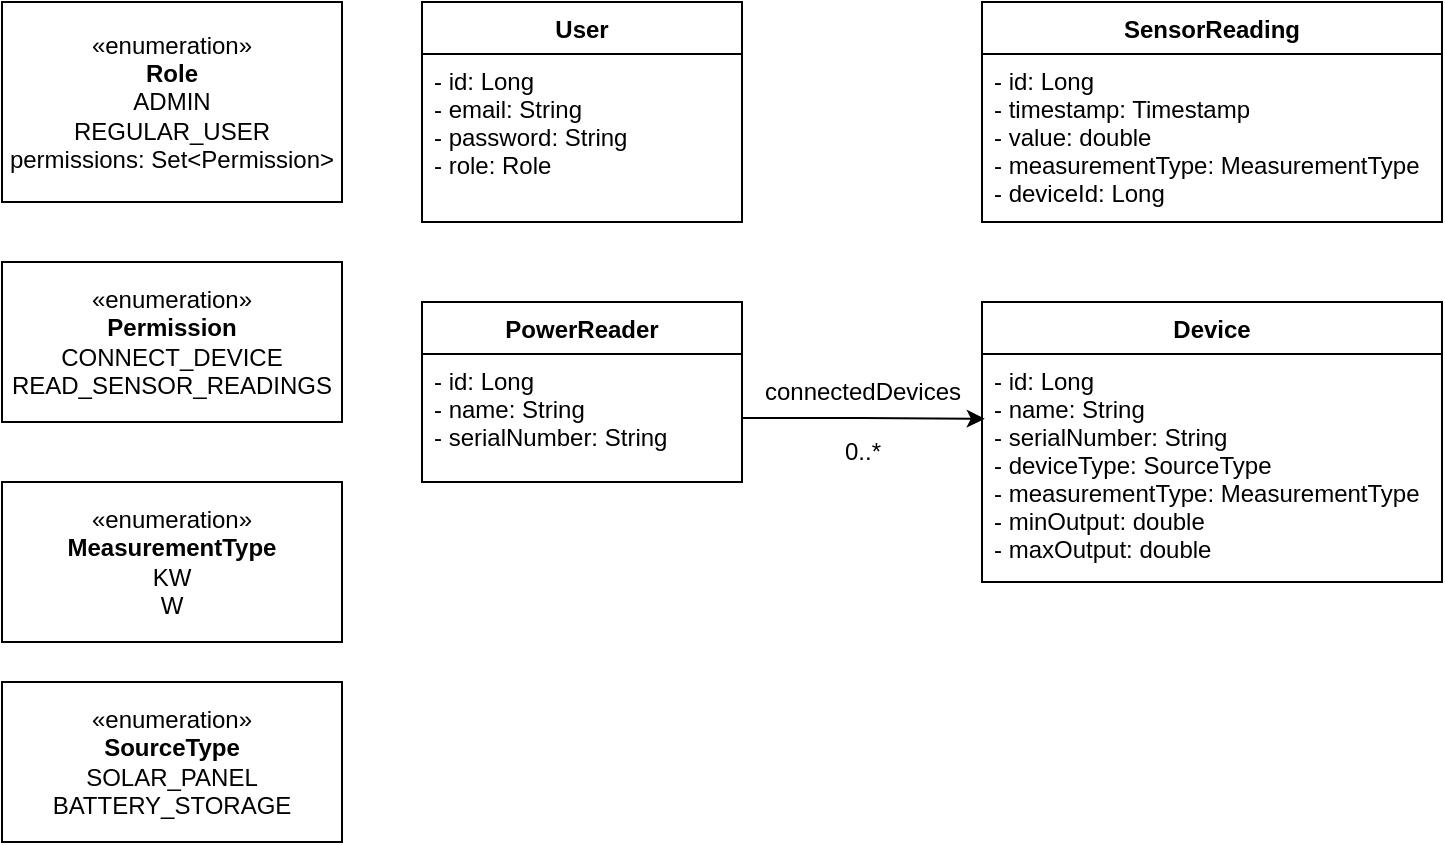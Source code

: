 <mxfile version="22.0.8" type="device">
  <diagram id="C5RBs43oDa-KdzZeNtuy" name="Page-1">
    <mxGraphModel dx="746" dy="502" grid="0" gridSize="10" guides="1" tooltips="1" connect="1" arrows="1" fold="1" page="1" pageScale="1" pageWidth="827" pageHeight="1169" math="0" shadow="0">
      <root>
        <mxCell id="WIyWlLk6GJQsqaUBKTNV-0" />
        <mxCell id="WIyWlLk6GJQsqaUBKTNV-1" parent="WIyWlLk6GJQsqaUBKTNV-0" />
        <mxCell id="zkfFHV4jXpPFQw0GAbJ--6" value="User" style="swimlane;fontStyle=1;align=center;verticalAlign=top;childLayout=stackLayout;horizontal=1;startSize=26;horizontalStack=0;resizeParent=1;resizeLast=0;collapsible=1;marginBottom=0;rounded=0;shadow=0;strokeWidth=1;" parent="WIyWlLk6GJQsqaUBKTNV-1" vertex="1">
          <mxGeometry x="240" y="120" width="160" height="110" as="geometry">
            <mxRectangle x="130" y="380" width="160" height="26" as="alternateBounds" />
          </mxGeometry>
        </mxCell>
        <mxCell id="zkfFHV4jXpPFQw0GAbJ--7" value="- id: Long&#xa;- email: String&#xa;- password: String&#xa;- role: Role" style="text;align=left;verticalAlign=top;spacingLeft=4;spacingRight=4;overflow=hidden;rotatable=0;points=[[0,0.5],[1,0.5]];portConstraint=eastwest;" parent="zkfFHV4jXpPFQw0GAbJ--6" vertex="1">
          <mxGeometry y="26" width="160" height="64" as="geometry" />
        </mxCell>
        <mxCell id="v5x3tMt7XIVfssKCGF96-1" value="«enumeration»&lt;br&gt;&lt;b&gt;Role&lt;/b&gt;&lt;br&gt;ADMIN&lt;br&gt;REGULAR_USER&lt;br&gt;permissions: Set&amp;lt;Permission&amp;gt;" style="html=1;whiteSpace=wrap;" parent="WIyWlLk6GJQsqaUBKTNV-1" vertex="1">
          <mxGeometry x="30" y="120" width="170" height="100" as="geometry" />
        </mxCell>
        <mxCell id="v5x3tMt7XIVfssKCGF96-2" value="«enumeration»&lt;br&gt;&lt;b&gt;Permission&lt;/b&gt;&lt;br&gt;CONNECT_DEVICE&lt;br&gt;READ_SENSOR_READINGS&lt;br&gt;" style="html=1;whiteSpace=wrap;" parent="WIyWlLk6GJQsqaUBKTNV-1" vertex="1">
          <mxGeometry x="30" y="250" width="170" height="80" as="geometry" />
        </mxCell>
        <mxCell id="v5x3tMt7XIVfssKCGF96-3" value="SensorReading" style="swimlane;fontStyle=1;align=center;verticalAlign=top;childLayout=stackLayout;horizontal=1;startSize=26;horizontalStack=0;resizeParent=1;resizeLast=0;collapsible=1;marginBottom=0;rounded=0;shadow=0;strokeWidth=1;" parent="WIyWlLk6GJQsqaUBKTNV-1" vertex="1">
          <mxGeometry x="520" y="120" width="230" height="110" as="geometry">
            <mxRectangle x="130" y="380" width="160" height="26" as="alternateBounds" />
          </mxGeometry>
        </mxCell>
        <mxCell id="v5x3tMt7XIVfssKCGF96-4" value="- id: Long&#xa;- timestamp: Timestamp&#xa;- value: double&#xa;- measurementType: MeasurementType&#xa;- deviceId: Long" style="text;align=left;verticalAlign=top;spacingLeft=4;spacingRight=4;overflow=hidden;rotatable=0;points=[[0,0.5],[1,0.5]];portConstraint=eastwest;" parent="v5x3tMt7XIVfssKCGF96-3" vertex="1">
          <mxGeometry y="26" width="230" height="84" as="geometry" />
        </mxCell>
        <mxCell id="v5x3tMt7XIVfssKCGF96-5" value="«enumeration»&lt;br&gt;&lt;b&gt;MeasurementType&lt;/b&gt;&lt;br&gt;KW&lt;br&gt;W" style="html=1;whiteSpace=wrap;" parent="WIyWlLk6GJQsqaUBKTNV-1" vertex="1">
          <mxGeometry x="30" y="360" width="170" height="80" as="geometry" />
        </mxCell>
        <mxCell id="v5x3tMt7XIVfssKCGF96-6" value="PowerReader" style="swimlane;fontStyle=1;align=center;verticalAlign=top;childLayout=stackLayout;horizontal=1;startSize=26;horizontalStack=0;resizeParent=1;resizeLast=0;collapsible=1;marginBottom=0;rounded=0;shadow=0;strokeWidth=1;" parent="WIyWlLk6GJQsqaUBKTNV-1" vertex="1">
          <mxGeometry x="240" y="270" width="160" height="90" as="geometry">
            <mxRectangle x="130" y="380" width="160" height="26" as="alternateBounds" />
          </mxGeometry>
        </mxCell>
        <mxCell id="v5x3tMt7XIVfssKCGF96-7" value="- id: Long&#xa;- name: String&#xa;- serialNumber: String&#xa;" style="text;align=left;verticalAlign=top;spacingLeft=4;spacingRight=4;overflow=hidden;rotatable=0;points=[[0,0.5],[1,0.5]];portConstraint=eastwest;" parent="v5x3tMt7XIVfssKCGF96-6" vertex="1">
          <mxGeometry y="26" width="160" height="64" as="geometry" />
        </mxCell>
        <mxCell id="v5x3tMt7XIVfssKCGF96-8" value="Device" style="swimlane;fontStyle=1;align=center;verticalAlign=top;childLayout=stackLayout;horizontal=1;startSize=26;horizontalStack=0;resizeParent=1;resizeLast=0;collapsible=1;marginBottom=0;rounded=0;shadow=0;strokeWidth=1;" parent="WIyWlLk6GJQsqaUBKTNV-1" vertex="1">
          <mxGeometry x="520" y="270" width="230" height="140" as="geometry">
            <mxRectangle x="130" y="380" width="160" height="26" as="alternateBounds" />
          </mxGeometry>
        </mxCell>
        <mxCell id="v5x3tMt7XIVfssKCGF96-9" value="- id: Long&#xa;- name: String&#xa;- serialNumber: String&#xa;- deviceType: SourceType&#xa;- measurementType: MeasurementType&#xa;- minOutput: double&#xa;- maxOutput: double&#xa;&#xa;" style="text;align=left;verticalAlign=top;spacingLeft=4;spacingRight=4;overflow=hidden;rotatable=0;points=[[0,0.5],[1,0.5]];portConstraint=eastwest;" parent="v5x3tMt7XIVfssKCGF96-8" vertex="1">
          <mxGeometry y="26" width="230" height="114" as="geometry" />
        </mxCell>
        <mxCell id="v5x3tMt7XIVfssKCGF96-11" style="edgeStyle=orthogonalEdgeStyle;rounded=0;orthogonalLoop=1;jettySize=auto;html=1;exitX=1;exitY=0.5;exitDx=0;exitDy=0;entryX=0.006;entryY=0.284;entryDx=0;entryDy=0;entryPerimeter=0;" parent="WIyWlLk6GJQsqaUBKTNV-1" source="v5x3tMt7XIVfssKCGF96-7" target="v5x3tMt7XIVfssKCGF96-9" edge="1">
          <mxGeometry relative="1" as="geometry" />
        </mxCell>
        <mxCell id="v5x3tMt7XIVfssKCGF96-12" value="connectedDevices" style="text;html=1;align=center;verticalAlign=middle;resizable=0;points=[];autosize=1;strokeColor=none;fillColor=none;" parent="WIyWlLk6GJQsqaUBKTNV-1" vertex="1">
          <mxGeometry x="400" y="300" width="120" height="30" as="geometry" />
        </mxCell>
        <mxCell id="v5x3tMt7XIVfssKCGF96-13" value="0..*" style="text;html=1;align=center;verticalAlign=middle;resizable=0;points=[];autosize=1;strokeColor=none;fillColor=none;" parent="WIyWlLk6GJQsqaUBKTNV-1" vertex="1">
          <mxGeometry x="440" y="330" width="40" height="30" as="geometry" />
        </mxCell>
        <mxCell id="v5x3tMt7XIVfssKCGF96-14" value="«enumeration»&lt;br&gt;&lt;b&gt;SourceType&lt;/b&gt;&lt;br&gt;SOLAR_PANEL&lt;br&gt;BATTERY_STORAGE" style="html=1;whiteSpace=wrap;" parent="WIyWlLk6GJQsqaUBKTNV-1" vertex="1">
          <mxGeometry x="30" y="460" width="170" height="80" as="geometry" />
        </mxCell>
      </root>
    </mxGraphModel>
  </diagram>
</mxfile>
